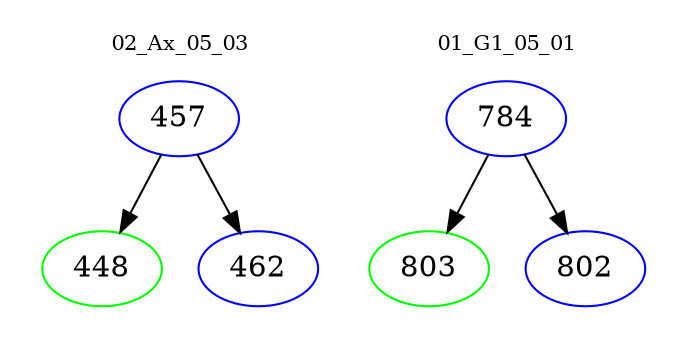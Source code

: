 digraph{
subgraph cluster_0 {
color = white
label = "02_Ax_05_03";
fontsize=10;
T0_457 [label="457", color="blue"]
T0_457 -> T0_448 [color="black"]
T0_448 [label="448", color="green"]
T0_457 -> T0_462 [color="black"]
T0_462 [label="462", color="blue"]
}
subgraph cluster_1 {
color = white
label = "01_G1_05_01";
fontsize=10;
T1_784 [label="784", color="blue"]
T1_784 -> T1_803 [color="black"]
T1_803 [label="803", color="green"]
T1_784 -> T1_802 [color="black"]
T1_802 [label="802", color="blue"]
}
}
